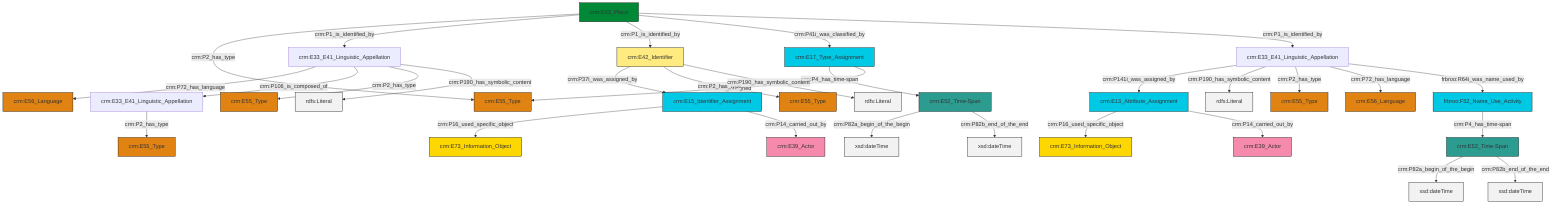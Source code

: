 graph TD
classDef Literal fill:#f2f2f2,stroke:#000000;
classDef CRM_Entity fill:#FFFFFF,stroke:#000000;
classDef Temporal_Entity fill:#00C9E6, stroke:#000000;
classDef Type fill:#E18312, stroke:#000000;
classDef Time-Span fill:#2C9C91, stroke:#000000;
classDef Appellation fill:#FFEB7F, stroke:#000000;
classDef Place fill:#008836, stroke:#000000;
classDef Persistent_Item fill:#B266B2, stroke:#000000;
classDef Conceptual_Object fill:#FFD700, stroke:#000000;
classDef Physical_Thing fill:#D2B48C, stroke:#000000;
classDef Actor fill:#f58aad, stroke:#000000;
classDef PC_Classes fill:#4ce600, stroke:#000000;
classDef Multi fill:#cccccc,stroke:#000000;

2["crm:E33_E41_Linguistic_Appellation"]:::Default -->|crm:P72_has_language| 3["crm:E56_Language"]:::Type
6["crm:E33_E41_Linguistic_Appellation"]:::Default -->|crm:P141i_was_assigned_by| 7["crm:E13_Attribute_Assignment"]:::Temporal_Entity
7["crm:E13_Attribute_Assignment"]:::Temporal_Entity -->|crm:P16_used_specific_object| 17["crm:E73_Information_Object"]:::Conceptual_Object
18["crm:E53_Place"]:::Place -->|crm:P2_has_type| 11["crm:E55_Type"]:::Type
19["crm:E52_Time-Span"]:::Time-Span -->|crm:P82a_begin_of_the_begin| 20[xsd:dateTime]:::Literal
2["crm:E33_E41_Linguistic_Appellation"]:::Default -->|crm:P106_is_composed_of| 0["crm:E33_E41_Linguistic_Appellation"]:::Default
18["crm:E53_Place"]:::Place -->|crm:P1_is_identified_by| 2["crm:E33_E41_Linguistic_Appellation"]:::Default
2["crm:E33_E41_Linguistic_Appellation"]:::Default -->|crm:P2_has_type| 21["crm:E55_Type"]:::Type
13["crm:E42_Identifier"]:::Appellation -->|crm:P37i_was_assigned_by| 9["crm:E15_Identifier_Assignment"]:::Temporal_Entity
6["crm:E33_E41_Linguistic_Appellation"]:::Default -->|crm:P190_has_symbolic_content| 25[rdfs:Literal]:::Literal
0["crm:E33_E41_Linguistic_Appellation"]:::Default -->|crm:P2_has_type| 26["crm:E55_Type"]:::Type
28["frbroo:F52_Name_Use_Activity"]:::Temporal_Entity -->|crm:P4_has_time-span| 19["crm:E52_Time-Span"]:::Time-Span
29["crm:E52_Time-Span"]:::Time-Span -->|crm:P82a_begin_of_the_begin| 30[xsd:dateTime]:::Literal
6["crm:E33_E41_Linguistic_Appellation"]:::Default -->|crm:P2_has_type| 33["crm:E55_Type"]:::Type
9["crm:E15_Identifier_Assignment"]:::Temporal_Entity -->|crm:P16_used_specific_object| 39["crm:E73_Information_Object"]:::Conceptual_Object
18["crm:E53_Place"]:::Place -->|crm:P1_is_identified_by| 13["crm:E42_Identifier"]:::Appellation
29["crm:E52_Time-Span"]:::Time-Span -->|crm:P82b_end_of_the_end| 40[xsd:dateTime]:::Literal
9["crm:E15_Identifier_Assignment"]:::Temporal_Entity -->|crm:P14_carried_out_by| 23["crm:E39_Actor"]:::Actor
6["crm:E33_E41_Linguistic_Appellation"]:::Default -->|crm:P72_has_language| 15["crm:E56_Language"]:::Type
18["crm:E53_Place"]:::Place -->|crm:P41i_was_classified_by| 35["crm:E17_Type_Assignment"]:::Temporal_Entity
35["crm:E17_Type_Assignment"]:::Temporal_Entity -->|crm:P4_has_time-span| 29["crm:E52_Time-Span"]:::Time-Span
7["crm:E13_Attribute_Assignment"]:::Temporal_Entity -->|crm:P14_carried_out_by| 4["crm:E39_Actor"]:::Actor
2["crm:E33_E41_Linguistic_Appellation"]:::Default -->|crm:P190_has_symbolic_content| 43[rdfs:Literal]:::Literal
35["crm:E17_Type_Assignment"]:::Temporal_Entity -->|crm:P42_assigned| 11["crm:E55_Type"]:::Type
13["crm:E42_Identifier"]:::Appellation -->|crm:P2_has_type| 45["crm:E55_Type"]:::Type
6["crm:E33_E41_Linguistic_Appellation"]:::Default -->|frbroo:R64i_was_name_used_by| 28["frbroo:F52_Name_Use_Activity"]:::Temporal_Entity
18["crm:E53_Place"]:::Place -->|crm:P1_is_identified_by| 6["crm:E33_E41_Linguistic_Appellation"]:::Default
13["crm:E42_Identifier"]:::Appellation -->|crm:P190_has_symbolic_content| 50[rdfs:Literal]:::Literal
19["crm:E52_Time-Span"]:::Time-Span -->|crm:P82b_end_of_the_end| 52[xsd:dateTime]:::Literal